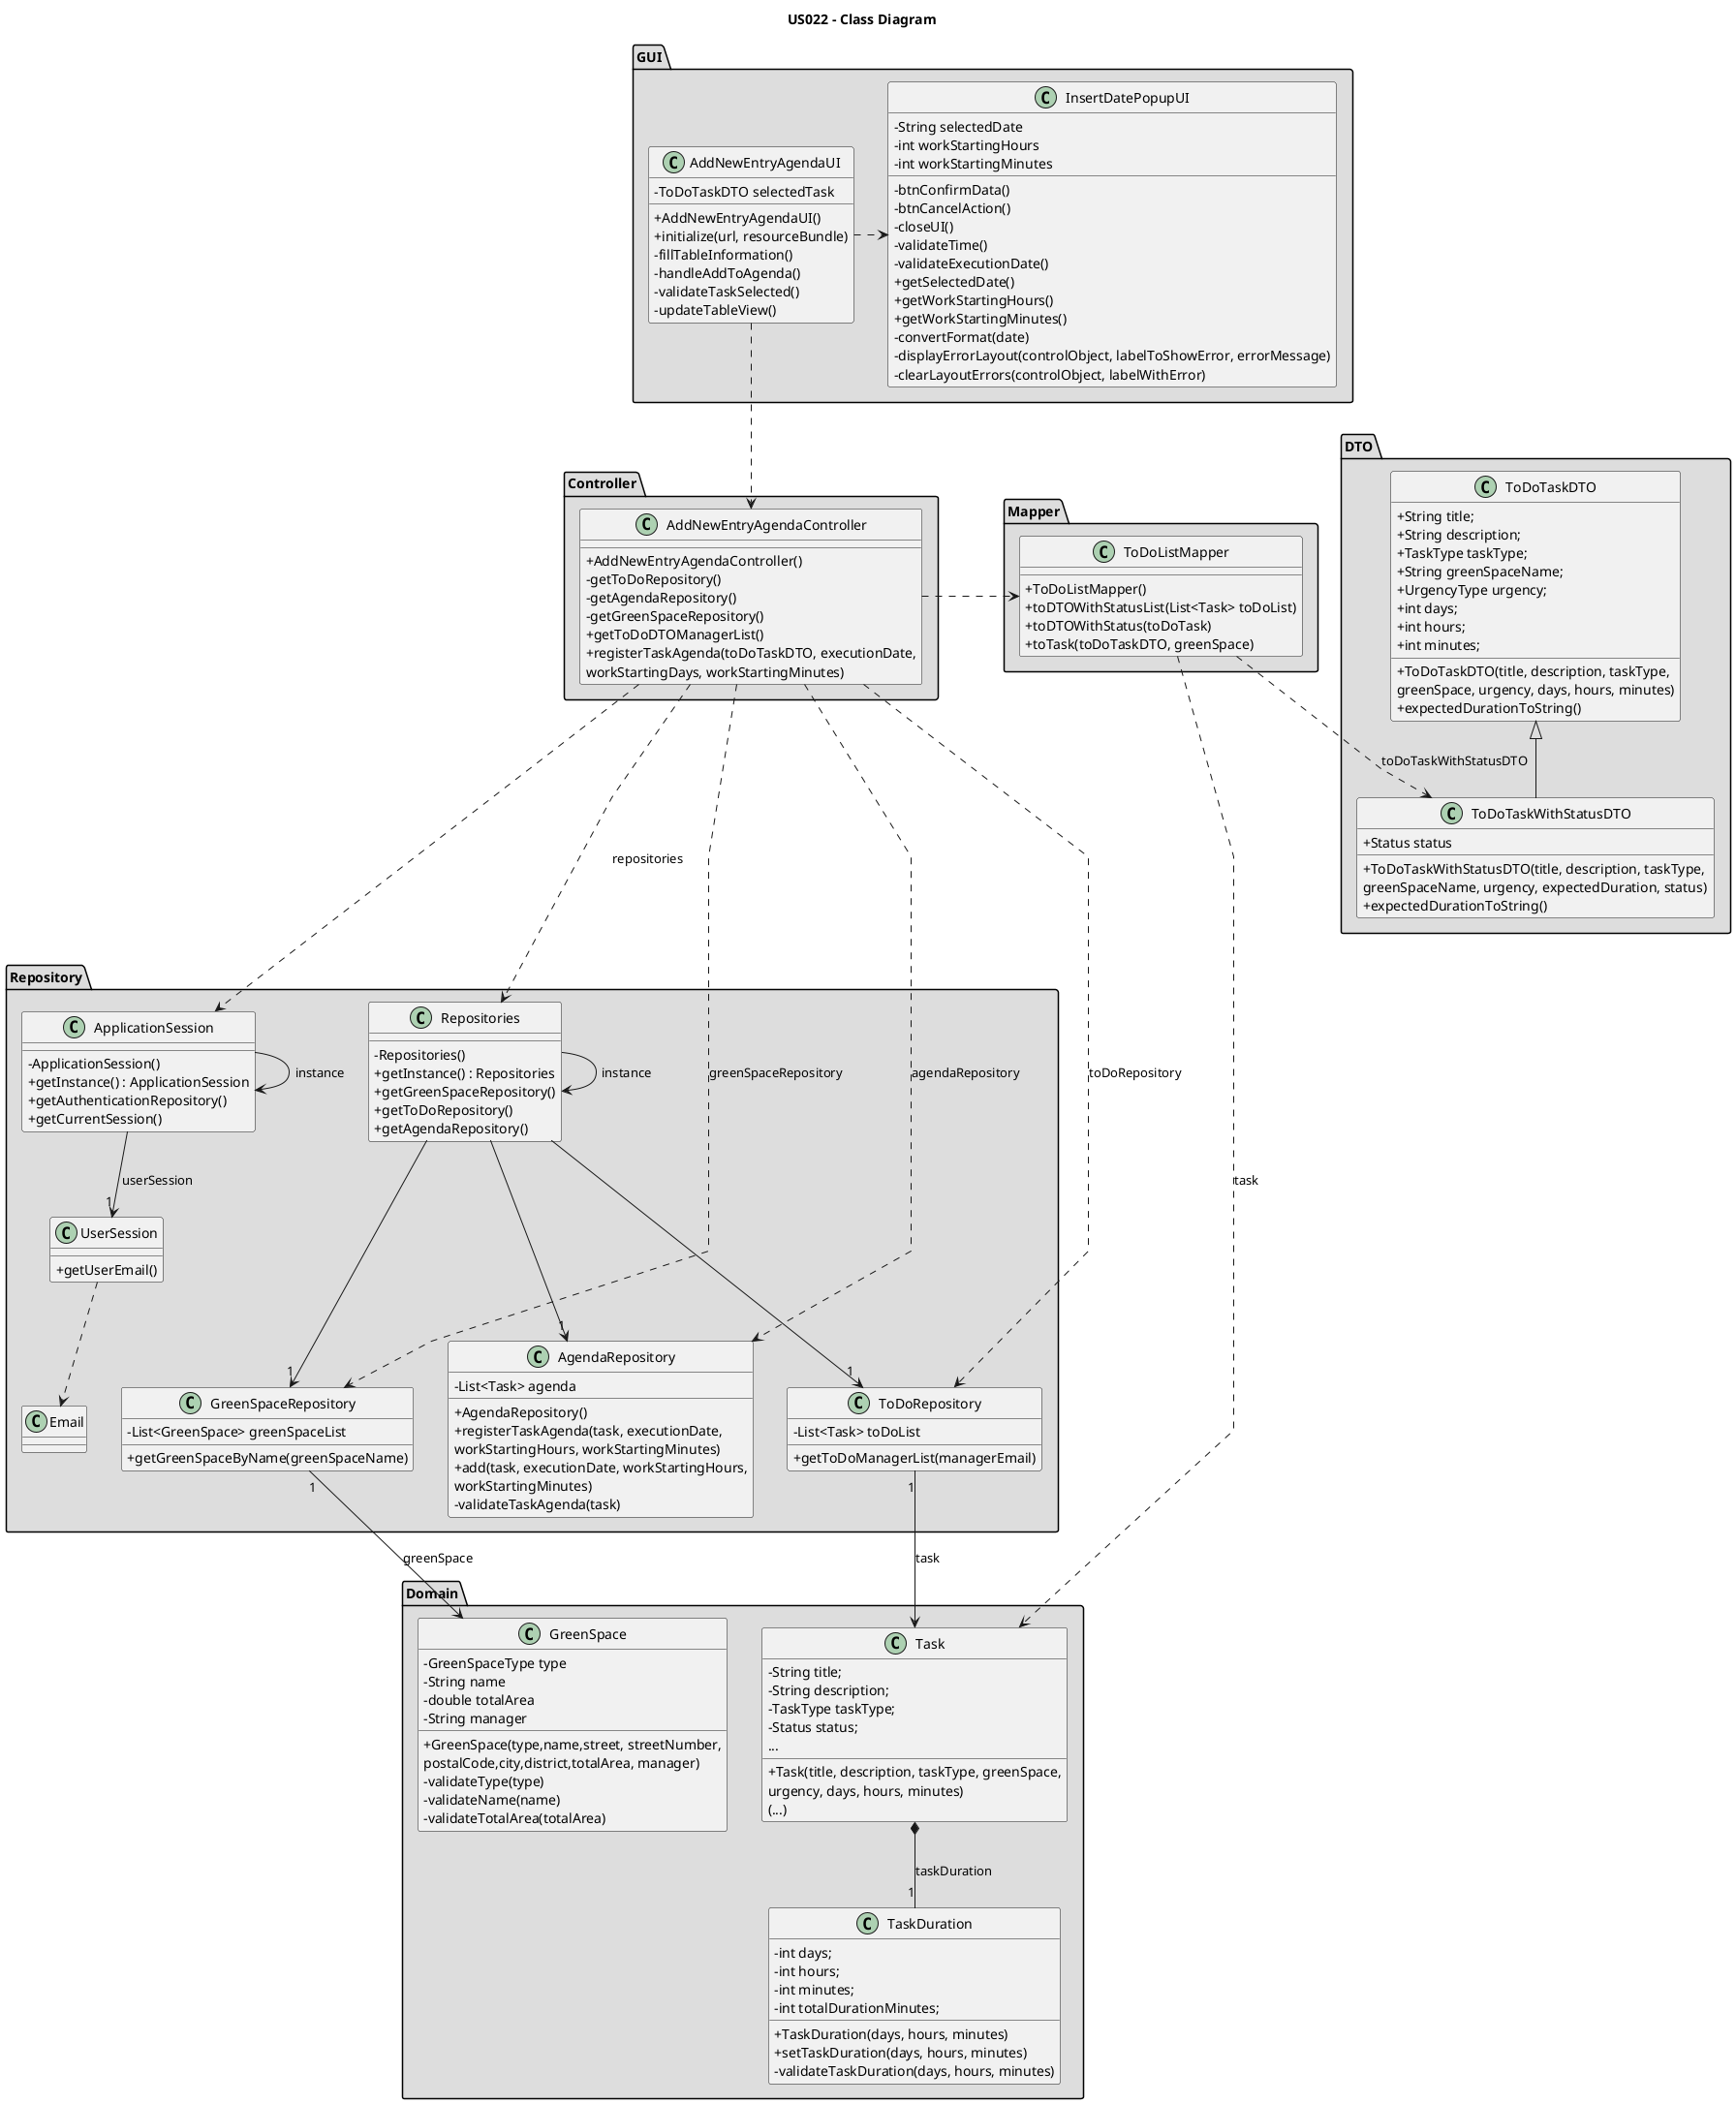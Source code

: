 @startuml
'skinparam monochrome true
skinparam packageStyle rectangle
skinparam shadowing false
skinparam linetype polyline
'skinparam linetype orto

skinparam classAttributeIconSize 0
title US022 - Class Diagram

package GUI <<Folder>> #DDDDDD {

class AddNewEntryAgendaUI {
    - ToDoTaskDTO selectedTask

    + AddNewEntryAgendaUI()
    + initialize(url, resourceBundle)
    - fillTableInformation()
    - handleAddToAgenda()
    - validateTaskSelected()
    - updateTableView()
}

class InsertDatePopupUI{
    - String selectedDate
    - int workStartingHours
    - int workStartingMinutes

    - btnConfirmData()
    - btnCancelAction()
    - closeUI()
    - validateTime()
    - validateExecutionDate()
    + getSelectedDate()
    + getWorkStartingHours()
    + getWorkStartingMinutes()
    - convertFormat(date)
    - displayErrorLayout(controlObject, labelToShowError, errorMessage)
    - clearLayoutErrors(controlObject, labelWithError)

}

}

package Controller <<Folder>> #DDDDDD {
class AddNewEntryAgendaController {

    + AddNewEntryAgendaController()
    - getToDoRepository()
    - getAgendaRepository()
    - getGreenSpaceRepository()
    + getToDoDTOManagerList()
    + registerTaskAgenda(toDoTaskDTO, executionDate,\nworkStartingDays, workStartingMinutes)
    }
}

'package Domain <<Folder>> #AAAAAA{
package Repository <<Folder>> #DDDDDD {
class GreenSpaceRepository{
    - List<GreenSpace> greenSpaceList

    + getGreenSpaceByName(greenSpaceName)
}

class ToDoRepository{
    - List<Task> toDoList

    + getToDoManagerList(managerEmail)
}

class AgendaRepository{
    - List<Task> agenda

    + AgendaRepository()
    + registerTaskAgenda(task, executionDate,\nworkStartingHours, workStartingMinutes)
    + add(task, executionDate, workStartingHours,\nworkStartingMinutes)
    - validateTaskAgenda(task)
}

class Repositories {
    - Repositories()
    + getInstance() : Repositories
    + getGreenSpaceRepository()
    + getToDoRepository()
    + getAgendaRepository()
}

class ApplicationSession{
    - ApplicationSession()
    + getInstance() : ApplicationSession
    + getAuthenticationRepository()
    + getCurrentSession()

}

class UserSession{
    + getUserEmail()

}

class Email{

}

}


package Domain <<Folder>> #DDDDDD {
class GreenSpace {
    - GreenSpaceType type
    - String name
    - double totalArea
    - String manager
    + GreenSpace(type,name,street, streetNumber,\npostalCode,city,district,totalArea, manager)
    - validateType(type)
    - validateName(name)
    - validateTotalArea(totalArea)
}

class Task {
    - String title;
    - String description;
    - TaskType taskType;
    - Status status;
    ...

    + Task(title, description, taskType, greenSpace,\nurgency, days, hours, minutes)
    (...)
}

class TaskDuration {
    - int days;
    - int hours;
    - int minutes;
    - int totalDurationMinutes;

    + TaskDuration(days, hours, minutes)
    + setTaskDuration(days, hours, minutes)
    - validateTaskDuration(days, hours, minutes)
}

'}
}


package Mapper <<Folder>> #DDDDDD {

class ToDoListMapper{
    + ToDoListMapper()
    + toDTOWithStatusList(List<Task> toDoList)
    + toDTOWithStatus(toDoTask)
    + toTask(toDoTaskDTO, greenSpace)
}
}

package DTO <<Folder>> #DDDDDD {

class ToDoTaskDTO{
    + String title;
    + String description;
    + TaskType taskType;
    + String greenSpaceName;
    + UrgencyType urgency;
    + int days;
    + int hours;
    + int minutes;

    + ToDoTaskDTO(title, description, taskType,\ngreenSpace, urgency, days, hours, minutes)
    + expectedDurationToString()
    }

class ToDoTaskWithStatusDTO{
    + Status status

    + ToDoTaskWithStatusDTO(title, description, taskType, \ngreenSpaceName, urgency, expectedDuration, status)
    + expectedDurationToString()
    }

}


AddNewEntryAgendaUI .down.> AddNewEntryAgendaController
AddNewEntryAgendaUI ..right> InsertDatePopupUI
AddNewEntryAgendaController ...> Repositories : repositories
AddNewEntryAgendaController ...> GreenSpaceRepository : greenSpaceRepository
AddNewEntryAgendaController ...> ToDoRepository : toDoRepository
AddNewEntryAgendaController ...> AgendaRepository : agendaRepository
AddNewEntryAgendaController ...> ApplicationSession
Repositories -> Repositories : instance
Repositories ---> "1" GreenSpaceRepository
Repositories ---> "1" ToDoRepository
Repositories ---> "1" AgendaRepository
ApplicationSession -> ApplicationSession : instance
ApplicationSession -down-> "1" UserSession : userSession
UserSession ..> Email
GreenSpaceRepository "1" -> GreenSpace : greenSpace
ToDoRepository "1" -down-> Task : task
Task *--"1" TaskDuration : taskDuration
AddNewEntryAgendaController ..right.> ToDoListMapper
ToDoListMapper ..> Task : task
ToDoListMapper ..> ToDoTaskWithStatusDTO : toDoTaskWithStatusDTO
ToDoTaskDTO <|-- ToDoTaskWithStatusDTO


@enduml